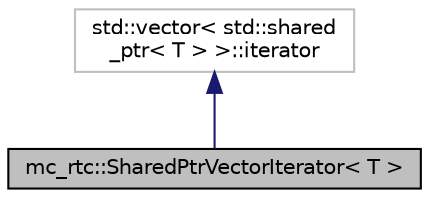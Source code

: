 digraph "mc_rtc::SharedPtrVectorIterator&lt; T &gt;"
{
 // INTERACTIVE_SVG=YES
  edge [fontname="Helvetica",fontsize="10",labelfontname="Helvetica",labelfontsize="10"];
  node [fontname="Helvetica",fontsize="10",shape=record];
  Node2 [label="mc_rtc::SharedPtrVectorIterator\< T \>",height=0.2,width=0.4,color="black", fillcolor="grey75", style="filled", fontcolor="black"];
  Node3 -> Node2 [dir="back",color="midnightblue",fontsize="10",style="solid",fontname="Helvetica"];
  Node3 [label="std::vector\< std::shared\l_ptr\< T \> \>::iterator",height=0.2,width=0.4,color="grey75", fillcolor="white", style="filled"];
}
